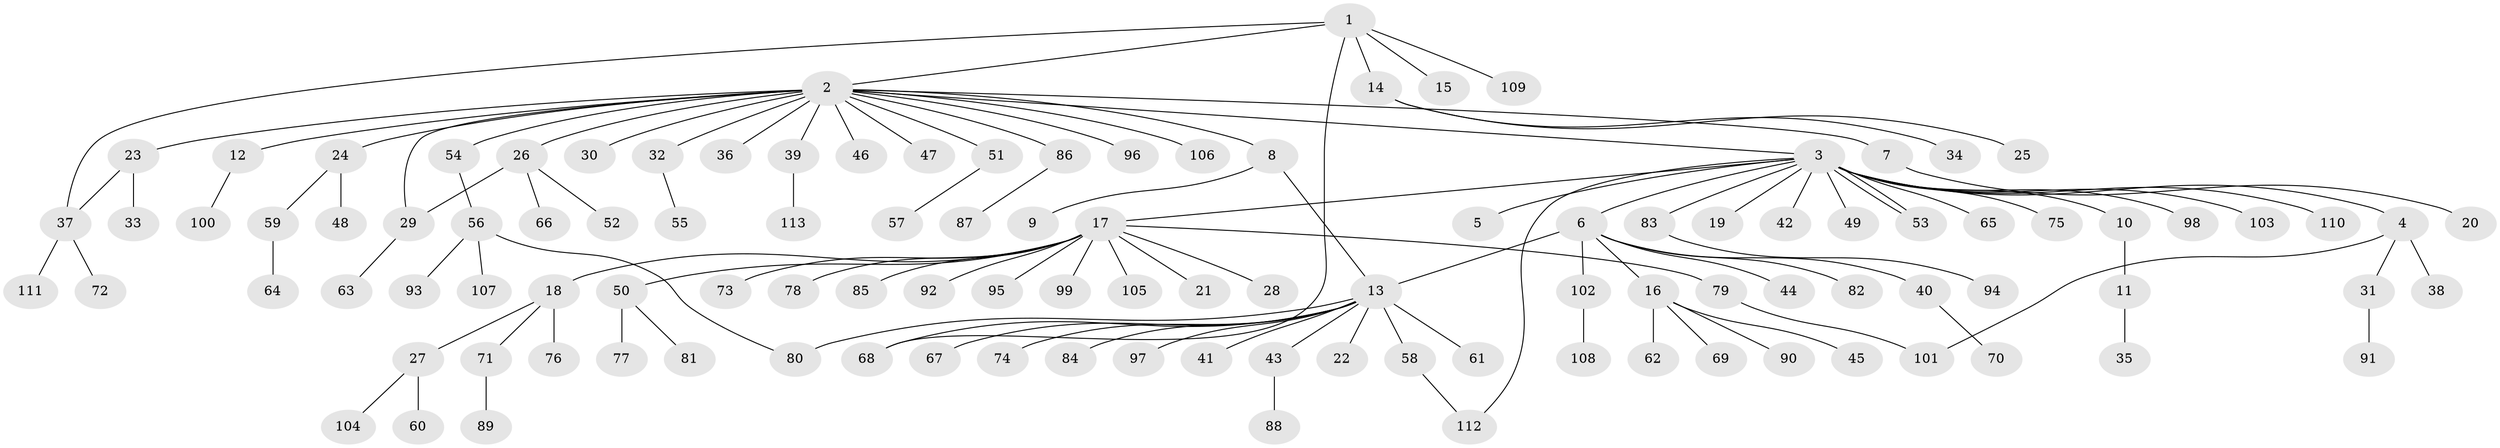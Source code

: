 // Generated by graph-tools (version 1.1) at 2025/01/03/09/25 03:01:43]
// undirected, 113 vertices, 120 edges
graph export_dot {
graph [start="1"]
  node [color=gray90,style=filled];
  1;
  2;
  3;
  4;
  5;
  6;
  7;
  8;
  9;
  10;
  11;
  12;
  13;
  14;
  15;
  16;
  17;
  18;
  19;
  20;
  21;
  22;
  23;
  24;
  25;
  26;
  27;
  28;
  29;
  30;
  31;
  32;
  33;
  34;
  35;
  36;
  37;
  38;
  39;
  40;
  41;
  42;
  43;
  44;
  45;
  46;
  47;
  48;
  49;
  50;
  51;
  52;
  53;
  54;
  55;
  56;
  57;
  58;
  59;
  60;
  61;
  62;
  63;
  64;
  65;
  66;
  67;
  68;
  69;
  70;
  71;
  72;
  73;
  74;
  75;
  76;
  77;
  78;
  79;
  80;
  81;
  82;
  83;
  84;
  85;
  86;
  87;
  88;
  89;
  90;
  91;
  92;
  93;
  94;
  95;
  96;
  97;
  98;
  99;
  100;
  101;
  102;
  103;
  104;
  105;
  106;
  107;
  108;
  109;
  110;
  111;
  112;
  113;
  1 -- 2;
  1 -- 14;
  1 -- 15;
  1 -- 37;
  1 -- 68;
  1 -- 109;
  2 -- 3;
  2 -- 7;
  2 -- 8;
  2 -- 12;
  2 -- 23;
  2 -- 24;
  2 -- 26;
  2 -- 29;
  2 -- 30;
  2 -- 32;
  2 -- 36;
  2 -- 39;
  2 -- 46;
  2 -- 47;
  2 -- 51;
  2 -- 54;
  2 -- 86;
  2 -- 96;
  2 -- 106;
  3 -- 4;
  3 -- 5;
  3 -- 6;
  3 -- 10;
  3 -- 17;
  3 -- 19;
  3 -- 42;
  3 -- 49;
  3 -- 53;
  3 -- 53;
  3 -- 65;
  3 -- 75;
  3 -- 83;
  3 -- 98;
  3 -- 103;
  3 -- 110;
  3 -- 112;
  4 -- 31;
  4 -- 38;
  4 -- 101;
  6 -- 13;
  6 -- 16;
  6 -- 40;
  6 -- 44;
  6 -- 82;
  6 -- 102;
  7 -- 20;
  8 -- 9;
  8 -- 13;
  10 -- 11;
  11 -- 35;
  12 -- 100;
  13 -- 22;
  13 -- 41;
  13 -- 43;
  13 -- 58;
  13 -- 61;
  13 -- 67;
  13 -- 68;
  13 -- 74;
  13 -- 80;
  13 -- 84;
  13 -- 97;
  14 -- 25;
  14 -- 34;
  16 -- 45;
  16 -- 62;
  16 -- 69;
  16 -- 90;
  17 -- 18;
  17 -- 21;
  17 -- 28;
  17 -- 50;
  17 -- 73;
  17 -- 78;
  17 -- 79;
  17 -- 85;
  17 -- 92;
  17 -- 95;
  17 -- 99;
  17 -- 105;
  18 -- 27;
  18 -- 71;
  18 -- 76;
  23 -- 33;
  23 -- 37;
  24 -- 48;
  24 -- 59;
  26 -- 29;
  26 -- 52;
  26 -- 66;
  27 -- 60;
  27 -- 104;
  29 -- 63;
  31 -- 91;
  32 -- 55;
  37 -- 72;
  37 -- 111;
  39 -- 113;
  40 -- 70;
  43 -- 88;
  50 -- 77;
  50 -- 81;
  51 -- 57;
  54 -- 56;
  56 -- 80;
  56 -- 93;
  56 -- 107;
  58 -- 112;
  59 -- 64;
  71 -- 89;
  79 -- 101;
  83 -- 94;
  86 -- 87;
  102 -- 108;
}
